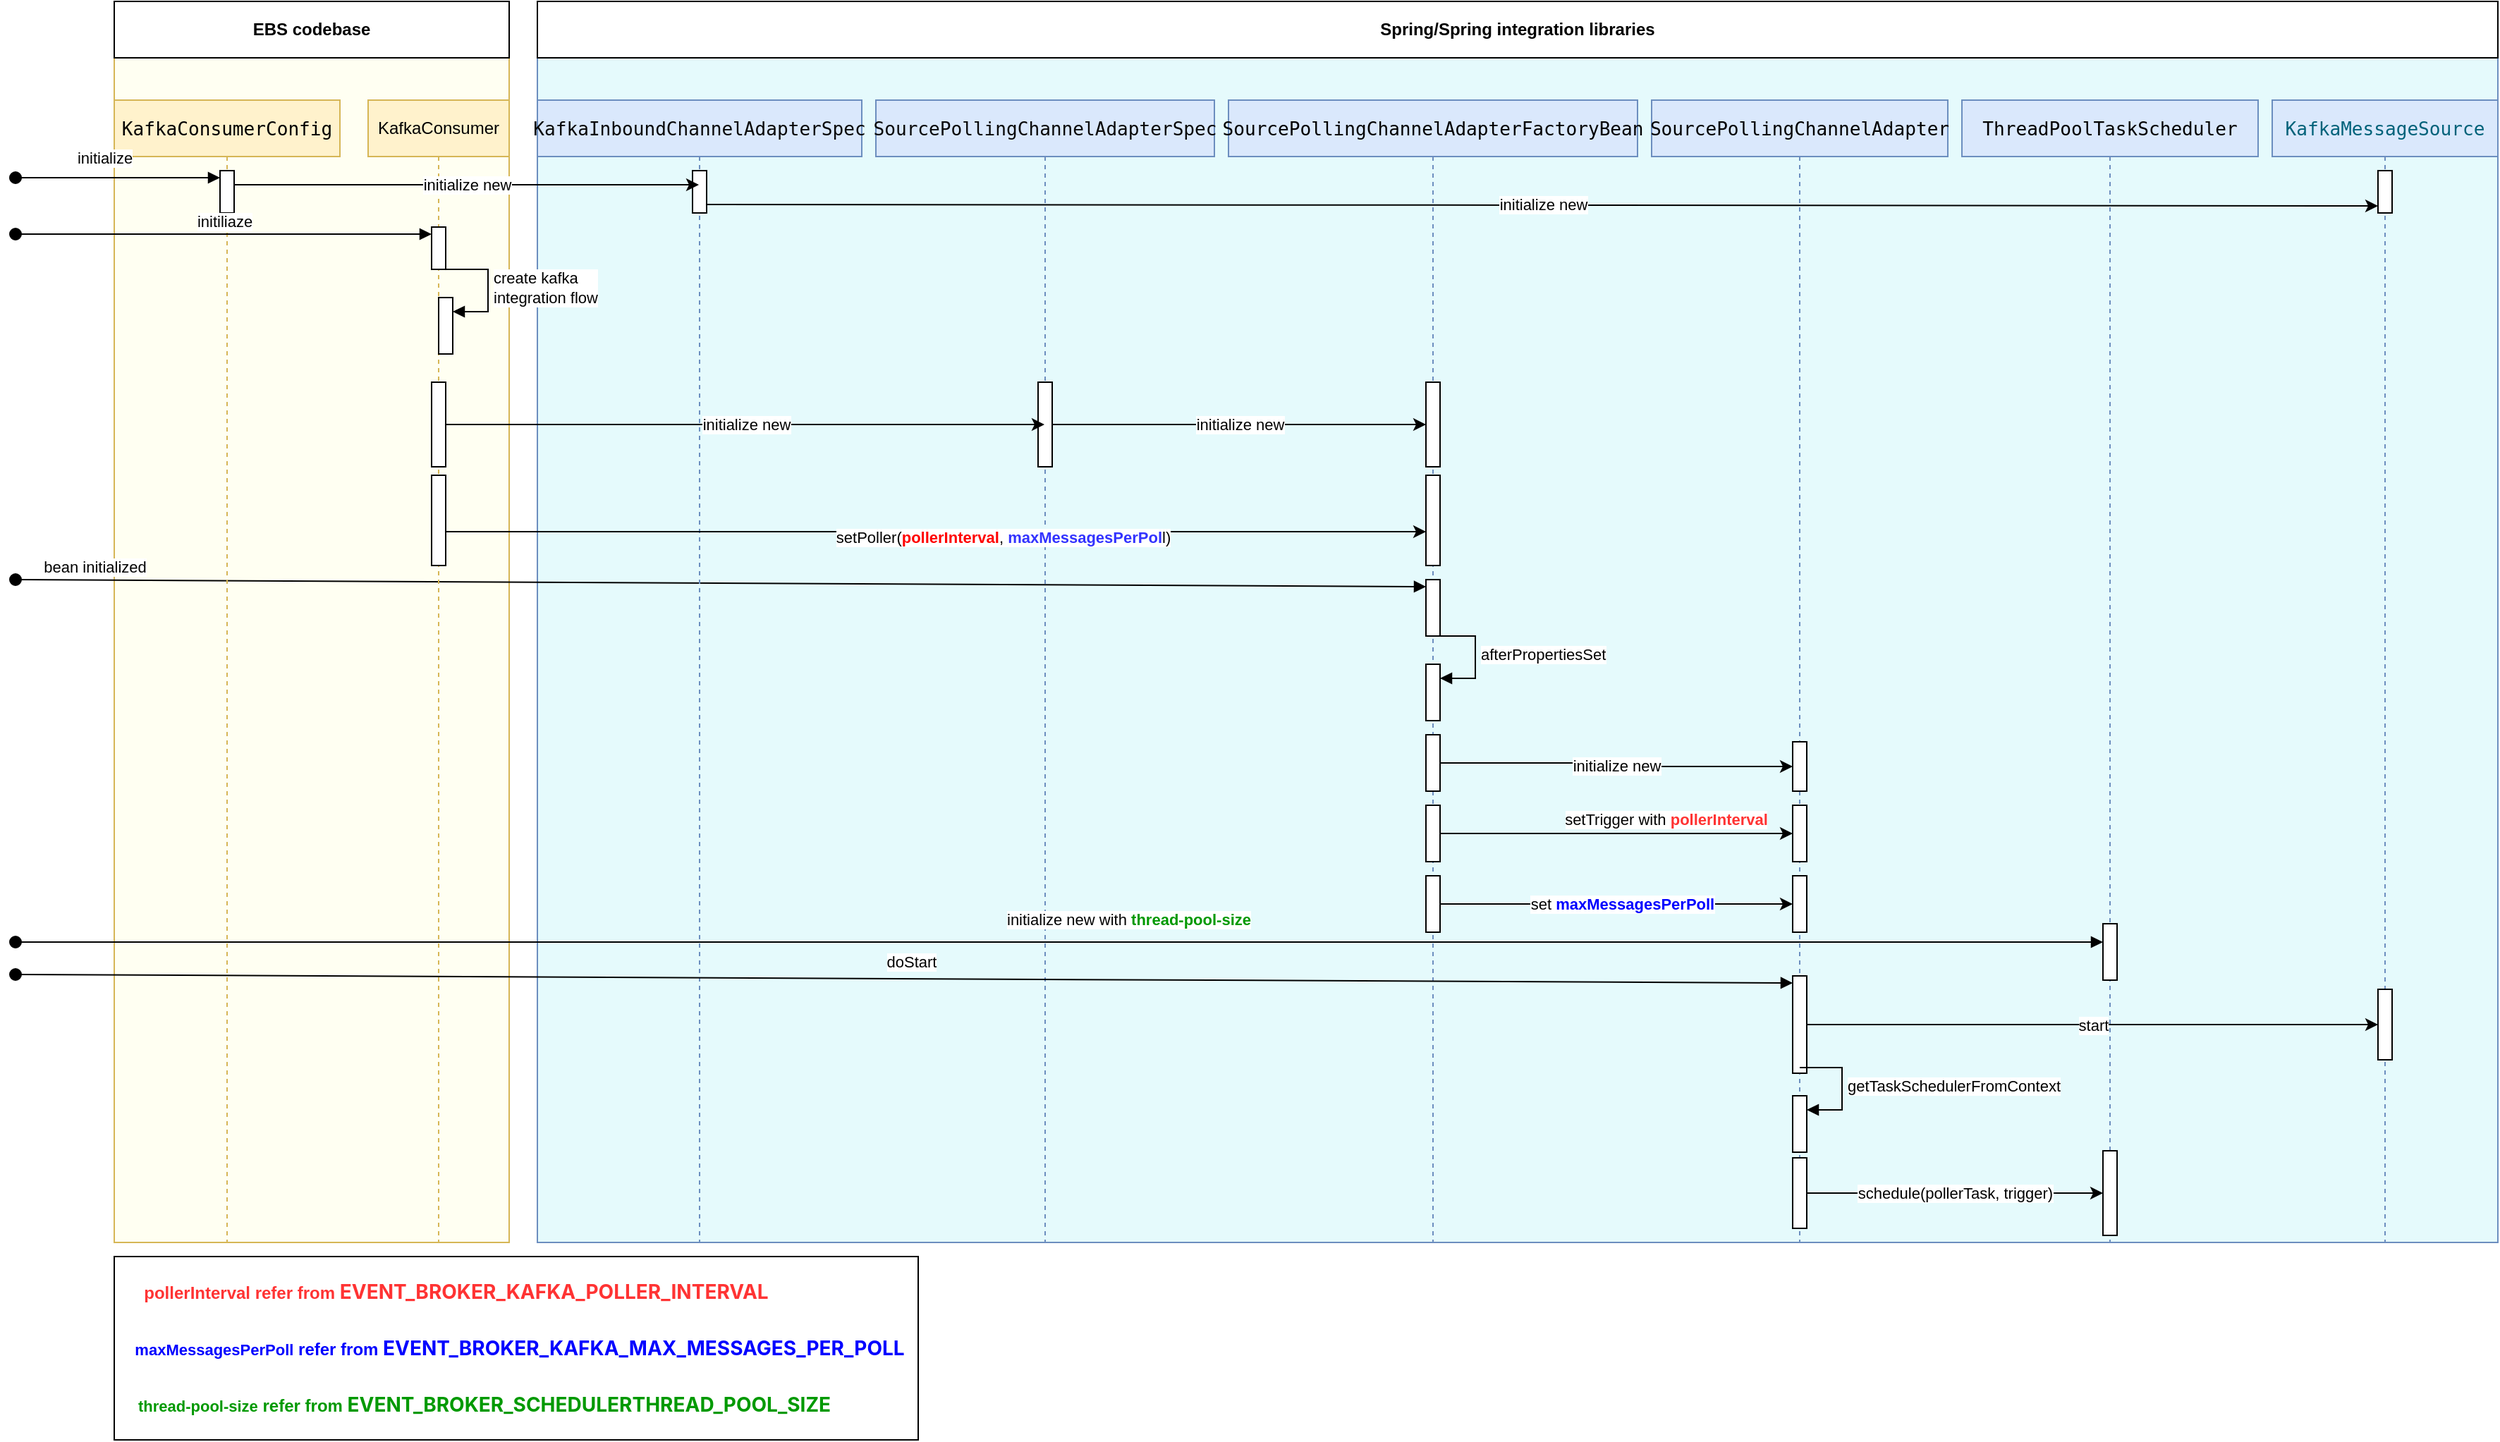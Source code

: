 <mxfile version="24.4.2" type="github" pages="2">
  <diagram name="KafkaInboundChannel Startup" id="fZzsu9hmyL7Nlfl3KdEv">
    <mxGraphModel dx="3387" dy="878" grid="1" gridSize="10" guides="1" tooltips="1" connect="1" arrows="1" fold="1" page="1" pageScale="1" pageWidth="850" pageHeight="1100" math="0" shadow="0">
      <root>
        <mxCell id="0" />
        <mxCell id="1" parent="0" />
        <mxCell id="ktT0PjB0B2NuViWrefe5-10" value="" style="rounded=0;whiteSpace=wrap;html=1;" vertex="1" parent="1">
          <mxGeometry x="-1340" y="1380" width="570" height="130" as="geometry" />
        </mxCell>
        <mxCell id="ktT0PjB0B2NuViWrefe5-3" value="" style="rounded=0;whiteSpace=wrap;html=1;fillColor=#E5FAFC;strokeColor=#6c8ebf;" vertex="1" parent="1">
          <mxGeometry x="-1040" y="490" width="1390" height="880" as="geometry" />
        </mxCell>
        <mxCell id="ktT0PjB0B2NuViWrefe5-2" value="" style="rounded=0;whiteSpace=wrap;html=1;fillColor=#FFFFF2;strokeColor=#d6b656;" vertex="1" parent="1">
          <mxGeometry x="-1340" y="490" width="280" height="880" as="geometry" />
        </mxCell>
        <mxCell id="QlcWedHpRXv3R7vnOEsD-20" value="&lt;div style=&quot;color: rgb(8, 8, 8);&quot;&gt;&lt;pre style=&quot;font-family:&#39;JetBrains Mono&#39;,monospace;font-size:9.8pt;&quot;&gt;&lt;span style=&quot;color:#000000;&quot;&gt;SourcePollingChannelAdapter&lt;/span&gt;&lt;/pre&gt;&lt;/div&gt;" style="shape=umlLifeline;perimeter=lifelinePerimeter;whiteSpace=wrap;html=1;container=1;dropTarget=0;collapsible=0;recursiveResize=0;outlineConnect=0;portConstraint=eastwest;newEdgeStyle={&quot;curved&quot;:0,&quot;rounded&quot;:0};fillColor=#dae8fc;strokeColor=#6c8ebf;labelBackgroundColor=none;" parent="1" vertex="1">
          <mxGeometry x="-250" y="560" width="210" height="810" as="geometry" />
        </mxCell>
        <mxCell id="QlcWedHpRXv3R7vnOEsD-53" value="" style="html=1;points=[[0,0,0,0,5],[0,1,0,0,-5],[1,0,0,0,5],[1,1,0,0,-5]];perimeter=orthogonalPerimeter;outlineConnect=0;targetShapes=umlLifeline;portConstraint=eastwest;newEdgeStyle={&quot;curved&quot;:0,&quot;rounded&quot;:0};" parent="QlcWedHpRXv3R7vnOEsD-20" vertex="1">
          <mxGeometry x="100" y="455" width="10" height="35" as="geometry" />
        </mxCell>
        <mxCell id="QlcWedHpRXv3R7vnOEsD-94" value="" style="html=1;points=[[0,0,0,0,5],[0,1,0,0,-5],[1,0,0,0,5],[1,1,0,0,-5]];perimeter=orthogonalPerimeter;outlineConnect=0;targetShapes=umlLifeline;portConstraint=eastwest;newEdgeStyle={&quot;curved&quot;:0,&quot;rounded&quot;:0};" parent="QlcWedHpRXv3R7vnOEsD-20" vertex="1">
          <mxGeometry x="100" y="550" width="10" height="40" as="geometry" />
        </mxCell>
        <mxCell id="M7ghHzg6LirNKr-ro0C7-3" value="" style="html=1;points=[[0,0,0,0,5],[0,1,0,0,-5],[1,0,0,0,5],[1,1,0,0,-5]];perimeter=orthogonalPerimeter;outlineConnect=0;targetShapes=umlLifeline;portConstraint=eastwest;newEdgeStyle={&quot;curved&quot;:0,&quot;rounded&quot;:0};" parent="QlcWedHpRXv3R7vnOEsD-20" vertex="1">
          <mxGeometry x="100" y="621" width="10" height="69" as="geometry" />
        </mxCell>
        <mxCell id="M7ghHzg6LirNKr-ro0C7-5" value="" style="html=1;points=[[0,0,0,0,5],[0,1,0,0,-5],[1,0,0,0,5],[1,1,0,0,-5]];perimeter=orthogonalPerimeter;outlineConnect=0;targetShapes=umlLifeline;portConstraint=eastwest;newEdgeStyle={&quot;curved&quot;:0,&quot;rounded&quot;:0};" parent="QlcWedHpRXv3R7vnOEsD-20" vertex="1">
          <mxGeometry x="100" y="706" width="10" height="40" as="geometry" />
        </mxCell>
        <mxCell id="M7ghHzg6LirNKr-ro0C7-6" value="getTaskSchedulerFromContext" style="html=1;align=left;spacingLeft=2;endArrow=block;rounded=0;edgeStyle=orthogonalEdgeStyle;curved=0;rounded=0;" parent="QlcWedHpRXv3R7vnOEsD-20" target="M7ghHzg6LirNKr-ro0C7-5" edge="1">
          <mxGeometry relative="1" as="geometry">
            <mxPoint x="105" y="686" as="sourcePoint" />
            <Array as="points">
              <mxPoint x="135" y="716" />
            </Array>
          </mxGeometry>
        </mxCell>
        <mxCell id="M7ghHzg6LirNKr-ro0C7-7" value="" style="html=1;points=[[0,0,0,0,5],[0,1,0,0,-5],[1,0,0,0,5],[1,1,0,0,-5]];perimeter=orthogonalPerimeter;outlineConnect=0;targetShapes=umlLifeline;portConstraint=eastwest;newEdgeStyle={&quot;curved&quot;:0,&quot;rounded&quot;:0};" parent="QlcWedHpRXv3R7vnOEsD-20" vertex="1">
          <mxGeometry x="100" y="750" width="10" height="50" as="geometry" />
        </mxCell>
        <mxCell id="QlcWedHpRXv3R7vnOEsD-90" value="" style="html=1;points=[[0,0,0,0,5],[0,1,0,0,-5],[1,0,0,0,5],[1,1,0,0,-5]];perimeter=orthogonalPerimeter;outlineConnect=0;targetShapes=umlLifeline;portConstraint=eastwest;newEdgeStyle={&quot;curved&quot;:0,&quot;rounded&quot;:0};" parent="QlcWedHpRXv3R7vnOEsD-20" vertex="1">
          <mxGeometry x="100" y="500" width="10" height="40" as="geometry" />
        </mxCell>
        <mxCell id="QlcWedHpRXv3R7vnOEsD-21" value="&lt;div style=&quot;color: rgb(8, 8, 8);&quot;&gt;&lt;pre style=&quot;font-family:&#39;JetBrains Mono&#39;,monospace;font-size:9.8pt;&quot;&gt;&lt;pre style=&quot;font-family: &amp;quot;JetBrains Mono&amp;quot;, monospace; font-size: 9.8pt;&quot;&gt;&lt;span style=&quot;color: rgb(0, 0, 0);&quot;&gt;ThreadPoolTaskScheduler&lt;/span&gt;&lt;/pre&gt;&lt;/pre&gt;&lt;/div&gt;" style="shape=umlLifeline;perimeter=lifelinePerimeter;whiteSpace=wrap;html=1;container=1;dropTarget=0;collapsible=0;recursiveResize=0;outlineConnect=0;portConstraint=eastwest;newEdgeStyle={&quot;curved&quot;:0,&quot;rounded&quot;:0};fillColor=#dae8fc;strokeColor=#6c8ebf;labelBackgroundColor=none;" parent="1" vertex="1">
          <mxGeometry x="-30" y="560" width="210" height="810" as="geometry" />
        </mxCell>
        <mxCell id="M7ghHzg6LirNKr-ro0C7-2" value="" style="html=1;points=[[0,0,0,0,5],[0,1,0,0,-5],[1,0,0,0,5],[1,1,0,0,-5]];perimeter=orthogonalPerimeter;outlineConnect=0;targetShapes=umlLifeline;portConstraint=eastwest;newEdgeStyle={&quot;curved&quot;:0,&quot;rounded&quot;:0};" parent="QlcWedHpRXv3R7vnOEsD-21" vertex="1">
          <mxGeometry x="100" y="584" width="10" height="40" as="geometry" />
        </mxCell>
        <mxCell id="M7ghHzg6LirNKr-ro0C7-8" value="" style="html=1;points=[[0,0,0,0,5],[0,1,0,0,-5],[1,0,0,0,5],[1,1,0,0,-5]];perimeter=orthogonalPerimeter;outlineConnect=0;targetShapes=umlLifeline;portConstraint=eastwest;newEdgeStyle={&quot;curved&quot;:0,&quot;rounded&quot;:0};" parent="QlcWedHpRXv3R7vnOEsD-21" vertex="1">
          <mxGeometry x="100" y="745" width="10" height="60" as="geometry" />
        </mxCell>
        <mxCell id="QlcWedHpRXv3R7vnOEsD-22" value="&lt;div style=&quot;color: rgb(8, 8, 8);&quot;&gt;&lt;pre style=&quot;font-family:&#39;JetBrains Mono&#39;,monospace;font-size:9.8pt;&quot;&gt;&lt;div&gt;&lt;pre style=&quot;font-family:&#39;JetBrains Mono&#39;,monospace;font-size:9.8pt;&quot;&gt;&lt;span style=&quot;color:#000000;&quot;&gt;SourcePollingChannelAdapterFactoryBean&lt;/span&gt;&lt;/pre&gt;&lt;/div&gt;&lt;/pre&gt;&lt;/div&gt;" style="shape=umlLifeline;whiteSpace=wrap;html=1;container=1;dropTarget=0;collapsible=0;recursiveResize=0;outlineConnect=0;portConstraint=eastwest;newEdgeStyle={&quot;curved&quot;:0,&quot;rounded&quot;:0};points=[[0,0,0,0,5],[0,1,0,0,-5],[1,0,0,0,5],[1,1,0,0,-5]];perimeter=rectanglePerimeter;targetShapes=umlLifeline;participant=label;fillColor=#dae8fc;strokeColor=#6c8ebf;labelBackgroundColor=none;" parent="1" vertex="1">
          <mxGeometry x="-550" y="560" width="290" height="810" as="geometry" />
        </mxCell>
        <mxCell id="QlcWedHpRXv3R7vnOEsD-69" value="" style="html=1;points=[[0,0,0,0,5],[0,1,0,0,-5],[1,0,0,0,5],[1,1,0,0,-5]];perimeter=orthogonalPerimeter;outlineConnect=0;targetShapes=umlLifeline;portConstraint=eastwest;newEdgeStyle={&quot;curved&quot;:0,&quot;rounded&quot;:0};" parent="QlcWedHpRXv3R7vnOEsD-22" vertex="1">
          <mxGeometry x="140" y="200" width="10" height="60" as="geometry" />
        </mxCell>
        <mxCell id="QlcWedHpRXv3R7vnOEsD-76" value="" style="html=1;points=[[0,0,0,0,5],[0,1,0,0,-5],[1,0,0,0,5],[1,1,0,0,-5]];perimeter=orthogonalPerimeter;outlineConnect=0;targetShapes=umlLifeline;portConstraint=eastwest;newEdgeStyle={&quot;curved&quot;:0,&quot;rounded&quot;:0};" parent="QlcWedHpRXv3R7vnOEsD-22" vertex="1">
          <mxGeometry x="140" y="266" width="10" height="64" as="geometry" />
        </mxCell>
        <mxCell id="QlcWedHpRXv3R7vnOEsD-79" value="" style="html=1;points=[[0,0,0,0,5],[0,1,0,0,-5],[1,0,0,0,5],[1,1,0,0,-5]];perimeter=orthogonalPerimeter;outlineConnect=0;targetShapes=umlLifeline;portConstraint=eastwest;newEdgeStyle={&quot;curved&quot;:0,&quot;rounded&quot;:0};" parent="QlcWedHpRXv3R7vnOEsD-22" vertex="1">
          <mxGeometry x="140" y="340" width="10" height="40" as="geometry" />
        </mxCell>
        <mxCell id="QlcWedHpRXv3R7vnOEsD-80" value="bean initialized" style="html=1;verticalAlign=bottom;startArrow=oval;endArrow=block;startSize=8;curved=0;rounded=0;entryX=0;entryY=0;entryDx=0;entryDy=5;" parent="QlcWedHpRXv3R7vnOEsD-22" target="QlcWedHpRXv3R7vnOEsD-79" edge="1">
          <mxGeometry x="-0.887" relative="1" as="geometry">
            <mxPoint x="-860" y="340" as="sourcePoint" />
            <mxPoint as="offset" />
          </mxGeometry>
        </mxCell>
        <mxCell id="QlcWedHpRXv3R7vnOEsD-81" value="" style="html=1;points=[[0,0,0,0,5],[0,1,0,0,-5],[1,0,0,0,5],[1,1,0,0,-5]];perimeter=orthogonalPerimeter;outlineConnect=0;targetShapes=umlLifeline;portConstraint=eastwest;newEdgeStyle={&quot;curved&quot;:0,&quot;rounded&quot;:0};" parent="QlcWedHpRXv3R7vnOEsD-22" vertex="1">
          <mxGeometry x="140" y="400" width="10" height="40" as="geometry" />
        </mxCell>
        <mxCell id="QlcWedHpRXv3R7vnOEsD-82" value="afterPropertiesSet" style="html=1;align=left;spacingLeft=2;endArrow=block;rounded=0;edgeStyle=orthogonalEdgeStyle;curved=0;rounded=0;" parent="QlcWedHpRXv3R7vnOEsD-22" target="QlcWedHpRXv3R7vnOEsD-81" edge="1">
          <mxGeometry relative="1" as="geometry">
            <mxPoint x="145" y="380" as="sourcePoint" />
            <Array as="points">
              <mxPoint x="175" y="410" />
            </Array>
          </mxGeometry>
        </mxCell>
        <mxCell id="QlcWedHpRXv3R7vnOEsD-84" value="" style="html=1;points=[[0,0,0,0,5],[0,1,0,0,-5],[1,0,0,0,5],[1,1,0,0,-5]];perimeter=orthogonalPerimeter;outlineConnect=0;targetShapes=umlLifeline;portConstraint=eastwest;newEdgeStyle={&quot;curved&quot;:0,&quot;rounded&quot;:0};" parent="QlcWedHpRXv3R7vnOEsD-22" vertex="1">
          <mxGeometry x="140" y="450" width="10" height="40" as="geometry" />
        </mxCell>
        <mxCell id="QlcWedHpRXv3R7vnOEsD-89" value="" style="html=1;points=[[0,0,0,0,5],[0,1,0,0,-5],[1,0,0,0,5],[1,1,0,0,-5]];perimeter=orthogonalPerimeter;outlineConnect=0;targetShapes=umlLifeline;portConstraint=eastwest;newEdgeStyle={&quot;curved&quot;:0,&quot;rounded&quot;:0};" parent="QlcWedHpRXv3R7vnOEsD-22" vertex="1">
          <mxGeometry x="140" y="500" width="10" height="40" as="geometry" />
        </mxCell>
        <mxCell id="QlcWedHpRXv3R7vnOEsD-93" value="" style="html=1;points=[[0,0,0,0,5],[0,1,0,0,-5],[1,0,0,0,5],[1,1,0,0,-5]];perimeter=orthogonalPerimeter;outlineConnect=0;targetShapes=umlLifeline;portConstraint=eastwest;newEdgeStyle={&quot;curved&quot;:0,&quot;rounded&quot;:0};" parent="QlcWedHpRXv3R7vnOEsD-22" vertex="1">
          <mxGeometry x="140" y="550" width="10" height="40" as="geometry" />
        </mxCell>
        <mxCell id="QlcWedHpRXv3R7vnOEsD-54" value="KafkaConsumer" style="shape=umlLifeline;perimeter=lifelinePerimeter;whiteSpace=wrap;html=1;container=1;dropTarget=0;collapsible=0;recursiveResize=0;outlineConnect=0;portConstraint=eastwest;newEdgeStyle={&quot;curved&quot;:0,&quot;rounded&quot;:0};fillColor=#fff2cc;strokeColor=#d6b656;" parent="1" vertex="1">
          <mxGeometry x="-1160" y="560" width="100" height="810" as="geometry" />
        </mxCell>
        <mxCell id="QlcWedHpRXv3R7vnOEsD-62" value="" style="html=1;points=[[0,0,0,0,5],[0,1,0,0,-5],[1,0,0,0,5],[1,1,0,0,-5]];perimeter=orthogonalPerimeter;outlineConnect=0;targetShapes=umlLifeline;portConstraint=eastwest;newEdgeStyle={&quot;curved&quot;:0,&quot;rounded&quot;:0};" parent="QlcWedHpRXv3R7vnOEsD-54" vertex="1">
          <mxGeometry x="45" y="200" width="10" height="60" as="geometry" />
        </mxCell>
        <mxCell id="QlcWedHpRXv3R7vnOEsD-72" value="" style="html=1;points=[[0,0,0,0,5],[0,1,0,0,-5],[1,0,0,0,5],[1,1,0,0,-5]];perimeter=orthogonalPerimeter;outlineConnect=0;targetShapes=umlLifeline;portConstraint=eastwest;newEdgeStyle={&quot;curved&quot;:0,&quot;rounded&quot;:0};" parent="QlcWedHpRXv3R7vnOEsD-54" vertex="1">
          <mxGeometry x="45" y="266" width="10" height="64" as="geometry" />
        </mxCell>
        <mxCell id="M7ghHzg6LirNKr-ro0C7-11" value="" style="html=1;points=[[0,0,0,0,5],[0,1,0,0,-5],[1,0,0,0,5],[1,1,0,0,-5]];perimeter=orthogonalPerimeter;outlineConnect=0;targetShapes=umlLifeline;portConstraint=eastwest;newEdgeStyle={&quot;curved&quot;:0,&quot;rounded&quot;:0};" parent="QlcWedHpRXv3R7vnOEsD-54" vertex="1">
          <mxGeometry x="45" y="90" width="10" height="30" as="geometry" />
        </mxCell>
        <mxCell id="M7ghHzg6LirNKr-ro0C7-13" value="" style="html=1;points=[[0,0,0,0,5],[0,1,0,0,-5],[1,0,0,0,5],[1,1,0,0,-5]];perimeter=orthogonalPerimeter;outlineConnect=0;targetShapes=umlLifeline;portConstraint=eastwest;newEdgeStyle={&quot;curved&quot;:0,&quot;rounded&quot;:0};" parent="QlcWedHpRXv3R7vnOEsD-54" vertex="1">
          <mxGeometry x="50" y="140" width="10" height="40" as="geometry" />
        </mxCell>
        <mxCell id="M7ghHzg6LirNKr-ro0C7-14" value="create kafka&lt;div&gt;integration flow&lt;/div&gt;" style="html=1;align=left;spacingLeft=2;endArrow=block;rounded=0;edgeStyle=orthogonalEdgeStyle;curved=0;rounded=0;" parent="QlcWedHpRXv3R7vnOEsD-54" target="M7ghHzg6LirNKr-ro0C7-13" edge="1">
          <mxGeometry relative="1" as="geometry">
            <mxPoint x="55" y="120" as="sourcePoint" />
            <Array as="points">
              <mxPoint x="85" y="150" />
            </Array>
          </mxGeometry>
        </mxCell>
        <mxCell id="QlcWedHpRXv3R7vnOEsD-55" value="&lt;div style=&quot;color: rgb(8, 8, 8);&quot;&gt;&lt;pre style=&quot;font-family: &amp;quot;JetBrains Mono&amp;quot;, monospace; font-size: 9.8pt;&quot;&gt;&lt;span style=&quot;color: rgb(0, 0, 0);&quot;&gt;KafkaConsumerConfig&lt;/span&gt;&lt;/pre&gt;&lt;/div&gt;" style="shape=umlLifeline;perimeter=lifelinePerimeter;whiteSpace=wrap;html=1;container=1;dropTarget=0;collapsible=0;recursiveResize=0;outlineConnect=0;portConstraint=eastwest;newEdgeStyle={&quot;curved&quot;:0,&quot;rounded&quot;:0};fillColor=#fff2cc;strokeColor=#d6b656;" parent="1" vertex="1">
          <mxGeometry x="-1340" y="560" width="160" height="810" as="geometry" />
        </mxCell>
        <mxCell id="QlcWedHpRXv3R7vnOEsD-57" value="" style="html=1;points=[[0,0,0,0,5],[0,1,0,0,-5],[1,0,0,0,5],[1,1,0,0,-5]];perimeter=orthogonalPerimeter;outlineConnect=0;targetShapes=umlLifeline;portConstraint=eastwest;newEdgeStyle={&quot;curved&quot;:0,&quot;rounded&quot;:0};" parent="QlcWedHpRXv3R7vnOEsD-55" vertex="1">
          <mxGeometry x="75" y="50" width="10" height="30" as="geometry" />
        </mxCell>
        <mxCell id="QlcWedHpRXv3R7vnOEsD-58" value="initialize" style="html=1;verticalAlign=bottom;startArrow=oval;endArrow=block;startSize=8;curved=0;rounded=0;entryX=0;entryY=0;entryDx=0;entryDy=5;" parent="QlcWedHpRXv3R7vnOEsD-55" target="QlcWedHpRXv3R7vnOEsD-57" edge="1">
          <mxGeometry x="-0.135" y="5" relative="1" as="geometry">
            <mxPoint x="-70" y="55" as="sourcePoint" />
            <mxPoint as="offset" />
          </mxGeometry>
        </mxCell>
        <mxCell id="QlcWedHpRXv3R7vnOEsD-56" value="&lt;div style=&quot;color: rgb(8, 8, 8);&quot;&gt;&lt;pre style=&quot;font-family: &amp;quot;JetBrains Mono&amp;quot;, monospace; font-size: 9.8pt;&quot;&gt;&lt;div style=&quot;&quot;&gt;&lt;pre style=&quot;font-family: &amp;quot;JetBrains Mono&amp;quot;, monospace; font-size: 9.8pt;&quot;&gt;KafkaInboundChannelAdapterSpec&lt;/pre&gt;&lt;/div&gt;&lt;/pre&gt;&lt;/div&gt;" style="shape=umlLifeline;perimeter=lifelinePerimeter;whiteSpace=wrap;html=1;container=1;dropTarget=0;collapsible=0;recursiveResize=0;outlineConnect=0;portConstraint=eastwest;newEdgeStyle={&quot;curved&quot;:0,&quot;rounded&quot;:0};fillColor=#dae8fc;strokeColor=#6c8ebf;" parent="1" vertex="1">
          <mxGeometry x="-1040" y="560" width="230" height="810" as="geometry" />
        </mxCell>
        <mxCell id="QlcWedHpRXv3R7vnOEsD-60" value="" style="html=1;points=[[0,0,0,0,5],[0,1,0,0,-5],[1,0,0,0,5],[1,1,0,0,-5]];perimeter=orthogonalPerimeter;outlineConnect=0;targetShapes=umlLifeline;portConstraint=eastwest;newEdgeStyle={&quot;curved&quot;:0,&quot;rounded&quot;:0};" parent="QlcWedHpRXv3R7vnOEsD-56" vertex="1">
          <mxGeometry x="110" y="50" width="10" height="30" as="geometry" />
        </mxCell>
        <mxCell id="QlcWedHpRXv3R7vnOEsD-59" value="initialize new" style="edgeStyle=orthogonalEdgeStyle;rounded=0;orthogonalLoop=1;jettySize=auto;html=1;curved=0;" parent="1" source="QlcWedHpRXv3R7vnOEsD-57" target="QlcWedHpRXv3R7vnOEsD-56" edge="1">
          <mxGeometry relative="1" as="geometry">
            <Array as="points">
              <mxPoint x="-1080" y="620" />
              <mxPoint x="-1080" y="620" />
            </Array>
          </mxGeometry>
        </mxCell>
        <mxCell id="QlcWedHpRXv3R7vnOEsD-64" value="&lt;div style=&quot;color: rgb(8, 8, 8);&quot;&gt;&lt;pre style=&quot;font-family:&#39;JetBrains Mono&#39;,monospace;font-size:9.8pt;&quot;&gt;SourcePollingChannelAdapterSpec&lt;/pre&gt;&lt;/div&gt;" style="shape=umlLifeline;perimeter=lifelinePerimeter;whiteSpace=wrap;html=1;container=1;dropTarget=0;collapsible=0;recursiveResize=0;outlineConnect=0;portConstraint=eastwest;newEdgeStyle={&quot;curved&quot;:0,&quot;rounded&quot;:0};fillColor=#dae8fc;strokeColor=#6c8ebf;labelBackgroundColor=none;" parent="1" vertex="1">
          <mxGeometry x="-800" y="560" width="240" height="810" as="geometry" />
        </mxCell>
        <mxCell id="QlcWedHpRXv3R7vnOEsD-66" value="" style="html=1;points=[[0,0,0,0,5],[0,1,0,0,-5],[1,0,0,0,5],[1,1,0,0,-5]];perimeter=orthogonalPerimeter;outlineConnect=0;targetShapes=umlLifeline;portConstraint=eastwest;newEdgeStyle={&quot;curved&quot;:0,&quot;rounded&quot;:0};" parent="QlcWedHpRXv3R7vnOEsD-64" vertex="1">
          <mxGeometry x="115" y="200" width="10" height="60" as="geometry" />
        </mxCell>
        <mxCell id="QlcWedHpRXv3R7vnOEsD-65" value="initialize new" style="edgeStyle=orthogonalEdgeStyle;rounded=0;orthogonalLoop=1;jettySize=auto;html=1;curved=0;" parent="1" source="QlcWedHpRXv3R7vnOEsD-62" target="QlcWedHpRXv3R7vnOEsD-64" edge="1">
          <mxGeometry relative="1" as="geometry">
            <Array as="points">
              <mxPoint x="-660" y="820" />
              <mxPoint x="-660" y="820" />
            </Array>
          </mxGeometry>
        </mxCell>
        <mxCell id="QlcWedHpRXv3R7vnOEsD-71" value="initialize new" style="edgeStyle=orthogonalEdgeStyle;rounded=0;orthogonalLoop=1;jettySize=auto;html=1;curved=0;" parent="1" source="QlcWedHpRXv3R7vnOEsD-66" target="QlcWedHpRXv3R7vnOEsD-69" edge="1">
          <mxGeometry relative="1" as="geometry" />
        </mxCell>
        <mxCell id="QlcWedHpRXv3R7vnOEsD-75" value="setPoller(&lt;b&gt;&lt;font color=&quot;#ff0000&quot;&gt;pollerInterval&lt;/font&gt;&lt;/b&gt;, &lt;b&gt;&lt;font color=&quot;#3333ff&quot;&gt;maxMessagesPerPol&lt;/font&gt;&lt;/b&gt;l)" style="edgeStyle=orthogonalEdgeStyle;rounded=0;orthogonalLoop=1;jettySize=auto;html=1;curved=0;" parent="1" source="QlcWedHpRXv3R7vnOEsD-72" target="QlcWedHpRXv3R7vnOEsD-76" edge="1">
          <mxGeometry x="0.137" y="-4" relative="1" as="geometry">
            <Array as="points">
              <mxPoint x="-460" y="866" />
              <mxPoint x="-460" y="866" />
            </Array>
            <mxPoint as="offset" />
          </mxGeometry>
        </mxCell>
        <mxCell id="QlcWedHpRXv3R7vnOEsD-85" value="initialize new" style="edgeStyle=orthogonalEdgeStyle;rounded=0;orthogonalLoop=1;jettySize=auto;html=1;curved=0;" parent="1" source="QlcWedHpRXv3R7vnOEsD-84" target="QlcWedHpRXv3R7vnOEsD-53" edge="1">
          <mxGeometry relative="1" as="geometry" />
        </mxCell>
        <mxCell id="QlcWedHpRXv3R7vnOEsD-91" value="setTrigger with &lt;b&gt;&lt;font color=&quot;#ff3333&quot;&gt;pollerInterval&lt;/font&gt;&lt;/b&gt;" style="edgeStyle=orthogonalEdgeStyle;rounded=0;orthogonalLoop=1;jettySize=auto;html=1;curved=0;" parent="1" edge="1">
          <mxGeometry x="0.28" y="10" relative="1" as="geometry">
            <Array as="points">
              <mxPoint x="-270" y="1080" />
              <mxPoint x="-270" y="1080" />
            </Array>
            <mxPoint as="offset" />
            <mxPoint x="-400" y="1080" as="sourcePoint" />
            <mxPoint x="-150" y="1080" as="targetPoint" />
          </mxGeometry>
        </mxCell>
        <mxCell id="QlcWedHpRXv3R7vnOEsD-92" value="set &lt;b&gt;&lt;font color=&quot;#0000ff&quot;&gt;maxMessagesPerPoll&lt;/font&gt;&lt;/b&gt;" style="edgeStyle=orthogonalEdgeStyle;rounded=0;orthogonalLoop=1;jettySize=auto;html=1;curved=0;" parent="1" source="QlcWedHpRXv3R7vnOEsD-93" target="QlcWedHpRXv3R7vnOEsD-94" edge="1">
          <mxGeometry x="0.04" relative="1" as="geometry">
            <Array as="points">
              <mxPoint x="-180" y="1130" />
              <mxPoint x="-180" y="1130" />
            </Array>
            <mxPoint x="-1" as="offset" />
          </mxGeometry>
        </mxCell>
        <mxCell id="M7ghHzg6LirNKr-ro0C7-1" value="initialize new with &lt;b&gt;&lt;font color=&quot;#009900&quot;&gt;thread-pool-size&lt;/font&gt;&lt;/b&gt;" style="html=1;verticalAlign=bottom;startArrow=oval;startFill=1;endArrow=block;startSize=8;curved=0;rounded=0;" parent="1" edge="1">
          <mxGeometry x="0.068" y="7" width="60" relative="1" as="geometry">
            <mxPoint x="-1410" y="1157" as="sourcePoint" />
            <mxPoint x="70" y="1157" as="targetPoint" />
            <mxPoint x="-1" as="offset" />
          </mxGeometry>
        </mxCell>
        <mxCell id="M7ghHzg6LirNKr-ro0C7-4" value="doStart" style="html=1;verticalAlign=bottom;startArrow=oval;endArrow=block;startSize=8;curved=0;rounded=0;entryX=0;entryY=0;entryDx=0;entryDy=5;" parent="1" target="M7ghHzg6LirNKr-ro0C7-3" edge="1">
          <mxGeometry x="0.008" y="3" relative="1" as="geometry">
            <mxPoint x="-1410" y="1180" as="sourcePoint" />
            <mxPoint as="offset" />
          </mxGeometry>
        </mxCell>
        <mxCell id="M7ghHzg6LirNKr-ro0C7-9" value="schedule(pollerTask, trigger)" style="edgeStyle=orthogonalEdgeStyle;rounded=0;orthogonalLoop=1;jettySize=auto;html=1;curved=0;" parent="1" source="M7ghHzg6LirNKr-ro0C7-7" target="M7ghHzg6LirNKr-ro0C7-8" edge="1">
          <mxGeometry relative="1" as="geometry" />
        </mxCell>
        <mxCell id="M7ghHzg6LirNKr-ro0C7-12" value="initiliaze" style="html=1;verticalAlign=bottom;startArrow=oval;endArrow=block;startSize=8;curved=0;rounded=0;entryX=0;entryY=0;entryDx=0;entryDy=5;" parent="1" target="M7ghHzg6LirNKr-ro0C7-11" edge="1">
          <mxGeometry relative="1" as="geometry">
            <mxPoint x="-1410" y="655" as="sourcePoint" />
          </mxGeometry>
        </mxCell>
        <mxCell id="M7ghHzg6LirNKr-ro0C7-17" value="&lt;div style=&quot;color: rgb(8, 8, 8);&quot;&gt;&lt;pre style=&quot;font-family:&#39;JetBrains Mono&#39;,monospace;font-size:9.8pt;&quot;&gt;&lt;span style=&quot;color:#00627a;&quot;&gt;KafkaMessageSource&lt;/span&gt;&lt;/pre&gt;&lt;/div&gt;" style="shape=umlLifeline;perimeter=lifelinePerimeter;whiteSpace=wrap;html=1;container=1;dropTarget=0;collapsible=0;recursiveResize=0;outlineConnect=0;portConstraint=eastwest;newEdgeStyle={&quot;curved&quot;:0,&quot;rounded&quot;:0};fillColor=#dae8fc;strokeColor=#6c8ebf;labelBackgroundColor=none;" parent="1" vertex="1">
          <mxGeometry x="190" y="560" width="160" height="810" as="geometry" />
        </mxCell>
        <mxCell id="M7ghHzg6LirNKr-ro0C7-24" value="" style="html=1;points=[[0,0,0,0,5],[0,1,0,0,-5],[1,0,0,0,5],[1,1,0,0,-5]];perimeter=orthogonalPerimeter;outlineConnect=0;targetShapes=umlLifeline;portConstraint=eastwest;newEdgeStyle={&quot;curved&quot;:0,&quot;rounded&quot;:0};" parent="M7ghHzg6LirNKr-ro0C7-17" vertex="1">
          <mxGeometry x="75" y="50" width="10" height="30" as="geometry" />
        </mxCell>
        <mxCell id="M7ghHzg6LirNKr-ro0C7-27" value="" style="html=1;points=[[0,0,0,0,5],[0,1,0,0,-5],[1,0,0,0,5],[1,1,0,0,-5]];perimeter=orthogonalPerimeter;outlineConnect=0;targetShapes=umlLifeline;portConstraint=eastwest;newEdgeStyle={&quot;curved&quot;:0,&quot;rounded&quot;:0};" parent="M7ghHzg6LirNKr-ro0C7-17" vertex="1">
          <mxGeometry x="75" y="630.5" width="10" height="50" as="geometry" />
        </mxCell>
        <mxCell id="M7ghHzg6LirNKr-ro0C7-25" value="initialize new" style="edgeStyle=orthogonalEdgeStyle;rounded=0;orthogonalLoop=1;jettySize=auto;html=1;curved=0;entryX=0;entryY=1;entryDx=0;entryDy=-5;entryPerimeter=0;" parent="1" edge="1" target="M7ghHzg6LirNKr-ro0C7-24">
          <mxGeometry relative="1" as="geometry">
            <mxPoint x="-920" y="634" as="sourcePoint" />
            <mxPoint x="260" y="634" as="targetPoint" />
          </mxGeometry>
        </mxCell>
        <mxCell id="M7ghHzg6LirNKr-ro0C7-29" value="start" style="edgeStyle=orthogonalEdgeStyle;rounded=0;orthogonalLoop=1;jettySize=auto;html=1;curved=0;" parent="1" source="M7ghHzg6LirNKr-ro0C7-3" target="M7ghHzg6LirNKr-ro0C7-27" edge="1">
          <mxGeometry relative="1" as="geometry" />
        </mxCell>
        <mxCell id="ktT0PjB0B2NuViWrefe5-5" value="&lt;b&gt;EBS codebase&lt;/b&gt;" style="rounded=0;whiteSpace=wrap;html=1;" vertex="1" parent="1">
          <mxGeometry x="-1340" y="490" width="280" height="40" as="geometry" />
        </mxCell>
        <mxCell id="ktT0PjB0B2NuViWrefe5-6" value="Spring/Spring integration libraries" style="rounded=0;whiteSpace=wrap;html=1;fontStyle=1" vertex="1" parent="1">
          <mxGeometry x="-1040" y="490" width="1390" height="40" as="geometry" />
        </mxCell>
        <mxCell id="ktT0PjB0B2NuViWrefe5-7" value="&lt;font color=&quot;#ff3333&quot;&gt;pollerInterval refer from&amp;nbsp;&lt;span style=&quot;font-family: -apple-system, BlinkMacSystemFont, &amp;quot;Segoe UI&amp;quot;, Roboto, Oxygen, Ubuntu, &amp;quot;Fira Sans&amp;quot;, &amp;quot;Droid Sans&amp;quot;, &amp;quot;Helvetica Neue&amp;quot;, sans-serif; font-size: 14px; text-align: start;&quot;&gt;EVENT_BROKER_KAFKA_POLLER_INTERVAL&lt;/span&gt;&lt;/font&gt;" style="text;html=1;align=center;verticalAlign=middle;whiteSpace=wrap;rounded=0;labelBorderColor=none;fontStyle=1" vertex="1" parent="1">
          <mxGeometry x="-1345" y="1380" width="495" height="50" as="geometry" />
        </mxCell>
        <mxCell id="ktT0PjB0B2NuViWrefe5-8" value="&lt;font color=&quot;#0000ff&quot;&gt;&lt;b style=&quot;font-size: 11px; text-wrap: nowrap;&quot;&gt;maxMessagesPerPoll&lt;/b&gt;&amp;nbsp;refer from&amp;nbsp;&lt;span style=&quot;font-family: -apple-system, BlinkMacSystemFont, &amp;quot;Segoe UI&amp;quot;, Roboto, Oxygen, Ubuntu, &amp;quot;Fira Sans&amp;quot;, &amp;quot;Droid Sans&amp;quot;, &amp;quot;Helvetica Neue&amp;quot;, sans-serif; font-size: 14px; text-align: start;&quot;&gt;EVENT_BROKER_KAFKA_MAX_MESSAGES_PER_POLL&lt;/span&gt;&lt;/font&gt;" style="text;html=1;align=center;verticalAlign=middle;whiteSpace=wrap;rounded=0;labelBorderColor=none;fontStyle=1" vertex="1" parent="1">
          <mxGeometry x="-1345" y="1420" width="585" height="50" as="geometry" />
        </mxCell>
        <mxCell id="ktT0PjB0B2NuViWrefe5-9" value="&lt;font color=&quot;#009900&quot;&gt;&lt;b style=&quot;font-size: 11px; text-wrap: nowrap;&quot;&gt;thread-pool-size&lt;/b&gt;&amp;nbsp;refer from&amp;nbsp;&lt;span style=&quot;font-family: -apple-system, BlinkMacSystemFont, &amp;quot;Segoe UI&amp;quot;, Roboto, Oxygen, Ubuntu, &amp;quot;Fira Sans&amp;quot;, &amp;quot;Droid Sans&amp;quot;, &amp;quot;Helvetica Neue&amp;quot;, sans-serif; font-size: 14px; text-align: start;&quot;&gt;EVENT_BROKER_SCHEDULERTHREAD_POOL_SIZE&lt;/span&gt;&lt;/font&gt;" style="text;html=1;align=center;verticalAlign=middle;whiteSpace=wrap;rounded=0;labelBorderColor=none;fontStyle=1;fontColor=#336600;" vertex="1" parent="1">
          <mxGeometry x="-1370" y="1460" width="585" height="50" as="geometry" />
        </mxCell>
      </root>
    </mxGraphModel>
  </diagram>
  <diagram id="8dwZAx5Fj6u7NOo7TisB" name="KafkaConsumerPolling">
    <mxGraphModel dx="1195" dy="622" grid="1" gridSize="10" guides="1" tooltips="1" connect="1" arrows="1" fold="1" page="1" pageScale="1" pageWidth="850" pageHeight="1100" math="0" shadow="0">
      <root>
        <mxCell id="0" />
        <mxCell id="1" parent="0" />
        <mxCell id="0sfCeBjlXTSXAJLVpCdd-1" value="&lt;div style=&quot;color: rgb(8, 8, 8);&quot;&gt;&lt;pre style=&quot;font-family: &amp;quot;JetBrains Mono&amp;quot;, monospace; font-size: 9.8pt;&quot;&gt;ConsumerProperties&lt;/pre&gt;&lt;/div&gt;" style="shape=umlLifeline;perimeter=lifelinePerimeter;whiteSpace=wrap;html=1;container=1;dropTarget=0;collapsible=0;recursiveResize=0;outlineConnect=0;portConstraint=eastwest;newEdgeStyle={&quot;curved&quot;:0,&quot;rounded&quot;:0};fillColor=#dae8fc;strokeColor=#6c8ebf;" vertex="1" parent="1">
          <mxGeometry x="830" y="120" width="150" height="240" as="geometry" />
        </mxCell>
        <mxCell id="0sfCeBjlXTSXAJLVpCdd-4" value="" style="html=1;points=[[0,0,0,0,5],[0,1,0,0,-5],[1,0,0,0,5],[1,1,0,0,-5]];perimeter=orthogonalPerimeter;outlineConnect=0;targetShapes=umlLifeline;portConstraint=eastwest;newEdgeStyle={&quot;curved&quot;:0,&quot;rounded&quot;:0};" vertex="1" parent="0sfCeBjlXTSXAJLVpCdd-1">
          <mxGeometry x="70" y="80" width="10" height="20" as="geometry" />
        </mxCell>
        <mxCell id="0sfCeBjlXTSXAJLVpCdd-5" value="set consumer&lt;div&gt;&lt;b&gt;&lt;font color=&quot;#ff3333&quot;&gt;maxPollRecords&lt;/font&gt;&lt;/b&gt;&lt;/div&gt;" style="html=1;align=left;spacingLeft=2;endArrow=block;rounded=0;edgeStyle=orthogonalEdgeStyle;curved=0;rounded=0;" edge="1" parent="0sfCeBjlXTSXAJLVpCdd-1">
          <mxGeometry relative="1" as="geometry">
            <mxPoint x="75" y="60" as="sourcePoint" />
            <Array as="points">
              <mxPoint x="105" y="90" />
            </Array>
            <mxPoint x="80" y="90" as="targetPoint" />
          </mxGeometry>
        </mxCell>
        <mxCell id="g5u0-zvMOerMWLQRtPOK-3" value="" style="html=1;points=[[0,0,0,0,5],[0,1,0,0,-5],[1,0,0,0,5],[1,1,0,0,-5]];perimeter=orthogonalPerimeter;outlineConnect=0;targetShapes=umlLifeline;portConstraint=eastwest;newEdgeStyle={&quot;curved&quot;:0,&quot;rounded&quot;:0};" vertex="1" parent="0sfCeBjlXTSXAJLVpCdd-1">
          <mxGeometry x="70" y="50" width="10" height="22" as="geometry" />
        </mxCell>
        <mxCell id="g5M48uN2ursFuM_xOU95-1" value="KafkaConsumer" style="shape=umlLifeline;perimeter=lifelinePerimeter;whiteSpace=wrap;html=1;container=1;dropTarget=0;collapsible=0;recursiveResize=0;outlineConnect=0;portConstraint=eastwest;newEdgeStyle={&quot;curved&quot;:0,&quot;rounded&quot;:0};fillColor=#fff2cc;strokeColor=#d6b656;" vertex="1" parent="1">
          <mxGeometry x="320" y="120" width="100" height="240" as="geometry" />
        </mxCell>
        <mxCell id="g5M48uN2ursFuM_xOU95-2" value="" style="html=1;points=[[0,0,0,0,5],[0,1,0,0,-5],[1,0,0,0,5],[1,1,0,0,-5]];perimeter=orthogonalPerimeter;outlineConnect=0;targetShapes=umlLifeline;portConstraint=eastwest;newEdgeStyle={&quot;curved&quot;:0,&quot;rounded&quot;:0};" vertex="1" parent="g5M48uN2ursFuM_xOU95-1">
          <mxGeometry x="45" y="100" width="10" height="30" as="geometry" />
        </mxCell>
        <mxCell id="g5M48uN2ursFuM_xOU95-7" value="&lt;div style=&quot;color: rgb(8, 8, 8);&quot;&gt;&lt;pre style=&quot;font-family: &amp;quot;JetBrains Mono&amp;quot;, monospace; font-size: 9.8pt;&quot;&gt;&lt;span style=&quot;color: rgb(0, 0, 0);&quot;&gt;KafkaConsumerConfig&lt;/span&gt;&lt;/pre&gt;&lt;/div&gt;" style="shape=umlLifeline;perimeter=lifelinePerimeter;whiteSpace=wrap;html=1;container=1;dropTarget=0;collapsible=0;recursiveResize=0;outlineConnect=0;portConstraint=eastwest;newEdgeStyle={&quot;curved&quot;:0,&quot;rounded&quot;:0};fillColor=#fff2cc;strokeColor=#d6b656;" vertex="1" parent="1">
          <mxGeometry x="150" y="120" width="160" height="240" as="geometry" />
        </mxCell>
        <mxCell id="g5M48uN2ursFuM_xOU95-8" value="" style="html=1;points=[[0,0,0,0,5],[0,1,0,0,-5],[1,0,0,0,5],[1,1,0,0,-5]];perimeter=orthogonalPerimeter;outlineConnect=0;targetShapes=umlLifeline;portConstraint=eastwest;newEdgeStyle={&quot;curved&quot;:0,&quot;rounded&quot;:0};" vertex="1" parent="g5M48uN2ursFuM_xOU95-7">
          <mxGeometry x="75" y="100" width="10" height="30" as="geometry" />
        </mxCell>
        <mxCell id="g5M48uN2ursFuM_xOU95-9" value="initialize" style="html=1;verticalAlign=bottom;startArrow=oval;endArrow=block;startSize=8;curved=0;rounded=0;entryX=0;entryY=0;entryDx=0;entryDy=5;" edge="1" parent="g5M48uN2ursFuM_xOU95-7" target="g5M48uN2ursFuM_xOU95-8">
          <mxGeometry x="-0.172" y="-5" relative="1" as="geometry">
            <mxPoint x="-70" y="105" as="sourcePoint" />
            <mxPoint as="offset" />
          </mxGeometry>
        </mxCell>
        <mxCell id="g5M48uN2ursFuM_xOU95-10" value="&lt;div style=&quot;color: rgb(8, 8, 8);&quot;&gt;&lt;pre style=&quot;font-family:&#39;JetBrains Mono&#39;,monospace;font-size:9.8pt;&quot;&gt;&lt;span style=&quot;color:#00627a;&quot;&gt;KafkaMessageSource&lt;/span&gt;&lt;/pre&gt;&lt;/div&gt;" style="shape=umlLifeline;perimeter=lifelinePerimeter;whiteSpace=wrap;html=1;container=1;dropTarget=0;collapsible=0;recursiveResize=0;outlineConnect=0;portConstraint=eastwest;newEdgeStyle={&quot;curved&quot;:0,&quot;rounded&quot;:0};fillColor=#dae8fc;strokeColor=#6c8ebf;labelBackgroundColor=none;" vertex="1" parent="1">
          <mxGeometry x="660" y="120" width="160" height="240" as="geometry" />
        </mxCell>
        <mxCell id="g5M48uN2ursFuM_xOU95-11" value="" style="html=1;points=[[0,0,0,0,5],[0,1,0,0,-5],[1,0,0,0,5],[1,1,0,0,-5]];perimeter=orthogonalPerimeter;outlineConnect=0;targetShapes=umlLifeline;portConstraint=eastwest;newEdgeStyle={&quot;curved&quot;:0,&quot;rounded&quot;:0};" vertex="1" parent="g5M48uN2ursFuM_xOU95-10">
          <mxGeometry x="75" y="100" width="10" height="30" as="geometry" />
        </mxCell>
        <mxCell id="MSqZTj9H7M8-X1df1lo--7" value="" style="html=1;points=[[0,0,0,0,5],[0,1,0,0,-5],[1,0,0,0,5],[1,1,0,0,-5]];perimeter=orthogonalPerimeter;outlineConnect=0;targetShapes=umlLifeline;portConstraint=eastwest;newEdgeStyle={&quot;curved&quot;:0,&quot;rounded&quot;:0};" vertex="1" parent="g5M48uN2ursFuM_xOU95-10">
          <mxGeometry x="75" y="150" width="10" height="30" as="geometry" />
        </mxCell>
        <mxCell id="MSqZTj9H7M8-X1df1lo--13" value="" style="html=1;points=[[0,0,0,0,5],[0,1,0,0,-5],[1,0,0,0,5],[1,1,0,0,-5]];perimeter=orthogonalPerimeter;outlineConnect=0;targetShapes=umlLifeline;portConstraint=eastwest;newEdgeStyle={&quot;curved&quot;:0,&quot;rounded&quot;:0};" vertex="1" parent="g5M48uN2ursFuM_xOU95-10">
          <mxGeometry x="75" y="190" width="10" height="30" as="geometry" />
        </mxCell>
        <mxCell id="8EVltY_wg35r6nZvx84t-1" value="initialize new" style="edgeStyle=orthogonalEdgeStyle;rounded=0;orthogonalLoop=1;jettySize=auto;html=1;curved=0;" edge="1" parent="1" source="g5M48uN2ursFuM_xOU95-8" target="g5M48uN2ursFuM_xOU95-2">
          <mxGeometry relative="1" as="geometry" />
        </mxCell>
        <mxCell id="zEx3KxC9D1X3vY0SxSIb-1" value="initialize new" style="edgeStyle=orthogonalEdgeStyle;rounded=0;orthogonalLoop=1;jettySize=auto;html=1;curved=0;" edge="1" parent="1" source="g5M48uN2ursFuM_xOU95-2" target="7OxptR_-vYuN11p9cGAU-2">
          <mxGeometry relative="1" as="geometry" />
        </mxCell>
        <mxCell id="7OxptR_-vYuN11p9cGAU-1" value="&lt;div style=&quot;color: rgb(8, 8, 8);&quot;&gt;&lt;pre style=&quot;font-family: &amp;quot;JetBrains Mono&amp;quot;, monospace; font-size: 9.8pt;&quot;&gt;&lt;div style=&quot;&quot;&gt;&lt;pre style=&quot;font-family: &amp;quot;JetBrains Mono&amp;quot;, monospace; font-size: 9.8pt;&quot;&gt;KafkaInboundChannelAdapterSpec&lt;/pre&gt;&lt;/div&gt;&lt;/pre&gt;&lt;/div&gt;" style="shape=umlLifeline;perimeter=lifelinePerimeter;whiteSpace=wrap;html=1;container=1;dropTarget=0;collapsible=0;recursiveResize=0;outlineConnect=0;portConstraint=eastwest;newEdgeStyle={&quot;curved&quot;:0,&quot;rounded&quot;:0};fillColor=#dae8fc;strokeColor=#6c8ebf;" vertex="1" parent="1">
          <mxGeometry x="425" y="120" width="230" height="240" as="geometry" />
        </mxCell>
        <mxCell id="7OxptR_-vYuN11p9cGAU-2" value="" style="html=1;points=[[0,0,0,0,5],[0,1,0,0,-5],[1,0,0,0,5],[1,1,0,0,-5]];perimeter=orthogonalPerimeter;outlineConnect=0;targetShapes=umlLifeline;portConstraint=eastwest;newEdgeStyle={&quot;curved&quot;:0,&quot;rounded&quot;:0};" vertex="1" parent="7OxptR_-vYuN11p9cGAU-1">
          <mxGeometry x="110" y="100" width="10" height="30" as="geometry" />
        </mxCell>
        <mxCell id="g5u0-zvMOerMWLQRtPOK-1" value="initialize new&lt;div&gt;with consumerProperties&lt;br&gt;(&lt;font color=&quot;#ff3333&quot;&gt;&lt;b&gt;maxPollRecords&lt;/b&gt;&lt;/font&gt;)&lt;/div&gt;" style="edgeStyle=orthogonalEdgeStyle;rounded=0;orthogonalLoop=1;jettySize=auto;html=1;curved=0;" edge="1" parent="1" source="7OxptR_-vYuN11p9cGAU-2" target="g5M48uN2ursFuM_xOU95-11">
          <mxGeometry x="-0.105" y="-5" relative="1" as="geometry">
            <mxPoint as="offset" />
          </mxGeometry>
        </mxCell>
        <mxCell id="g5u0-zvMOerMWLQRtPOK-4" value="initialize" style="html=1;verticalAlign=bottom;startArrow=oval;endArrow=block;startSize=8;curved=0;rounded=0;entryX=0;entryY=0;entryDx=0;entryDy=5;" edge="1" target="g5u0-zvMOerMWLQRtPOK-3" parent="1">
          <mxGeometry x="-0.855" relative="1" as="geometry">
            <mxPoint x="80" y="180" as="sourcePoint" />
            <mxPoint as="offset" />
          </mxGeometry>
        </mxCell>
        <mxCell id="MSqZTj9H7M8-X1df1lo--8" value="doReceive" style="edgeStyle=orthogonalEdgeStyle;rounded=0;orthogonalLoop=1;jettySize=auto;html=1;" edge="1" parent="1" source="MSqZTj9H7M8-X1df1lo--5" target="MSqZTj9H7M8-X1df1lo--7">
          <mxGeometry relative="1" as="geometry" />
        </mxCell>
        <mxCell id="MSqZTj9H7M8-X1df1lo--5" value="scheduler" style="verticalLabelPosition=bottom;html=1;verticalAlign=top;align=center;strokeColor=none;fillColor=#00BEF2;shape=mxgraph.azure.scheduler;pointerEvents=1;" vertex="1" parent="1">
          <mxGeometry x="70" y="270" width="30" height="30" as="geometry" />
        </mxCell>
        <mxCell id="MSqZTj9H7M8-X1df1lo--9" value="&lt;div style=&quot;color: rgb(8, 8, 8);&quot;&gt;&lt;pre style=&quot;font-family:&#39;JetBrains Mono&#39;,monospace;font-size:9.8pt;&quot;&gt;&lt;span style=&quot;color:#00627a;&quot;&gt;KafkaConsumer&lt;/span&gt;&lt;/pre&gt;&lt;/div&gt;" style="shape=umlLifeline;perimeter=lifelinePerimeter;whiteSpace=wrap;html=1;container=1;dropTarget=0;collapsible=0;recursiveResize=0;outlineConnect=0;portConstraint=eastwest;newEdgeStyle={&quot;curved&quot;:0,&quot;rounded&quot;:0};fillColor=#dae8fc;strokeColor=#6c8ebf;labelBackgroundColor=none;" vertex="1" parent="1">
          <mxGeometry x="990" y="120" width="160" height="240" as="geometry" />
        </mxCell>
        <mxCell id="MSqZTj9H7M8-X1df1lo--12" value="" style="html=1;points=[[0,0,0,0,5],[0,1,0,0,-5],[1,0,0,0,5],[1,1,0,0,-5]];perimeter=orthogonalPerimeter;outlineConnect=0;targetShapes=umlLifeline;portConstraint=eastwest;newEdgeStyle={&quot;curved&quot;:0,&quot;rounded&quot;:0};" vertex="1" parent="MSqZTj9H7M8-X1df1lo--9">
          <mxGeometry x="75" y="190" width="10" height="30" as="geometry" />
        </mxCell>
        <mxCell id="MSqZTj9H7M8-X1df1lo--16" value="&#xa;&lt;span style=&quot;color: rgb(0, 0, 0); font-family: Helvetica; font-size: 11px; font-style: normal; font-variant-ligatures: normal; font-variant-caps: normal; font-weight: 400; letter-spacing: normal; orphans: 2; text-align: center; text-indent: 0px; text-transform: none; widows: 2; word-spacing: 0px; -webkit-text-stroke-width: 0px; white-space: nowrap; background-color: rgb(255, 255, 255); text-decoration-thickness: initial; text-decoration-style: initial; text-decoration-color: initial; display: inline !important; float: none;&quot;&gt;initialize new&lt;/span&gt;&lt;div style=&quot;forced-color-adjust: none; color: rgb(0, 0, 0); font-family: Helvetica; font-size: 11px; font-style: normal; font-variant-ligatures: normal; font-variant-caps: normal; font-weight: 400; letter-spacing: normal; orphans: 2; text-align: center; text-indent: 0px; text-transform: none; widows: 2; word-spacing: 0px; -webkit-text-stroke-width: 0px; white-space: nowrap; text-decoration-thickness: initial; text-decoration-style: initial; text-decoration-color: initial;&quot;&gt;with consumerProperties&lt;br style=&quot;forced-color-adjust: none;&quot;&gt;(&lt;font style=&quot;forced-color-adjust: none;&quot; color=&quot;#ff3333&quot;&gt;&lt;b style=&quot;forced-color-adjust: none;&quot;&gt;maxPollRecords&lt;/b&gt;&lt;/font&gt;)&lt;/div&gt;&#xa;&#xa;" style="edgeStyle=orthogonalEdgeStyle;rounded=0;orthogonalLoop=1;jettySize=auto;html=1;curved=0;entryX=0.5;entryY=0.5;entryDx=0;entryDy=0;entryPerimeter=0;" edge="1" parent="1" source="MSqZTj9H7M8-X1df1lo--13" target="MSqZTj9H7M8-X1df1lo--12">
          <mxGeometry x="-0.477" y="5" relative="1" as="geometry">
            <mxPoint as="offset" />
          </mxGeometry>
        </mxCell>
      </root>
    </mxGraphModel>
  </diagram>
</mxfile>
